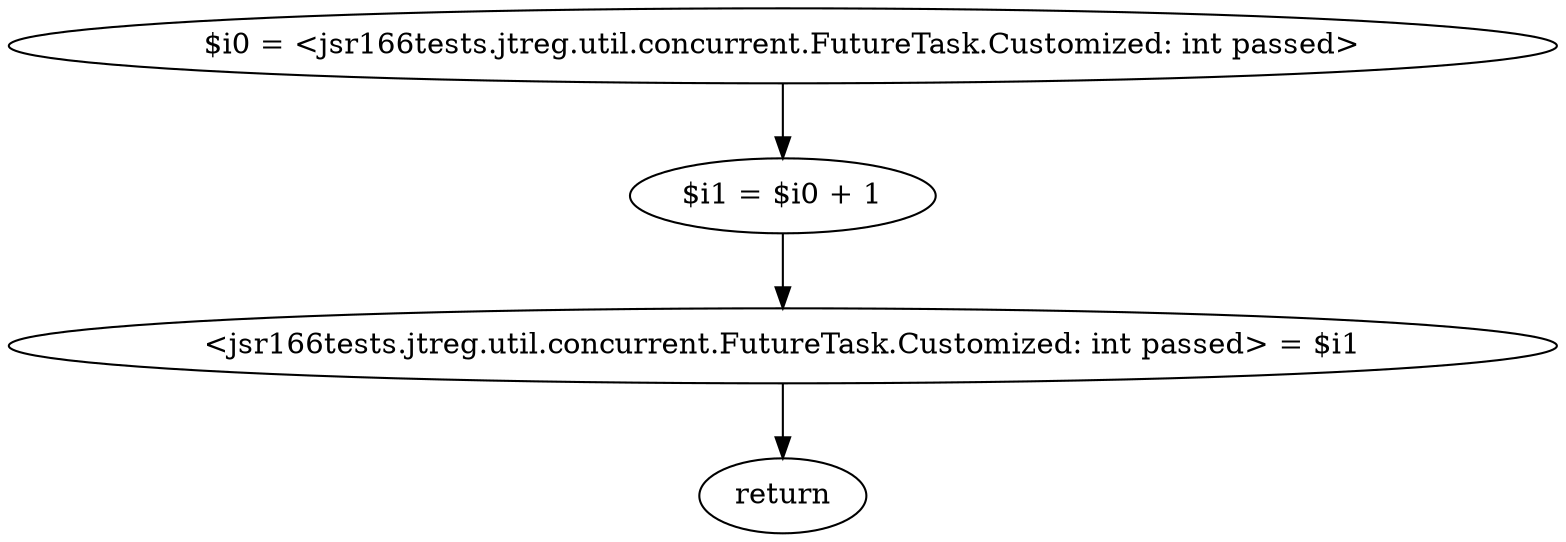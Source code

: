 digraph "unitGraph" {
    "$i0 = <jsr166tests.jtreg.util.concurrent.FutureTask.Customized: int passed>"
    "$i1 = $i0 + 1"
    "<jsr166tests.jtreg.util.concurrent.FutureTask.Customized: int passed> = $i1"
    "return"
    "$i0 = <jsr166tests.jtreg.util.concurrent.FutureTask.Customized: int passed>"->"$i1 = $i0 + 1";
    "$i1 = $i0 + 1"->"<jsr166tests.jtreg.util.concurrent.FutureTask.Customized: int passed> = $i1";
    "<jsr166tests.jtreg.util.concurrent.FutureTask.Customized: int passed> = $i1"->"return";
}
